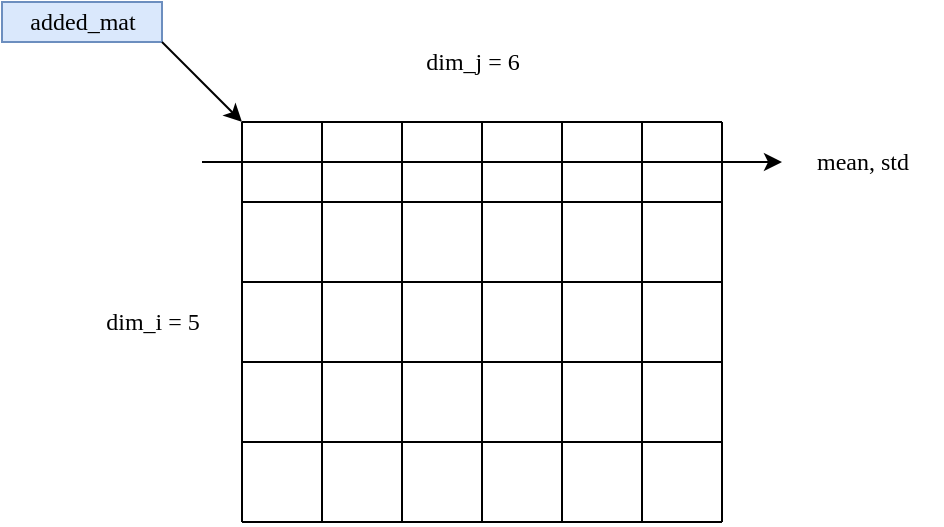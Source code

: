 <mxfile version="14.4.2" type="device"><diagram id="g-XTurczQUrYKAgMO5pv" name="第 1 页"><mxGraphModel dx="618" dy="450" grid="1" gridSize="10" guides="1" tooltips="1" connect="1" arrows="1" fold="1" page="1" pageScale="1" pageWidth="827" pageHeight="1169" math="0" shadow="0"><root><mxCell id="0"/><mxCell id="1" parent="0"/><mxCell id="mkv9hJmvSp_MTwzGPuL5-4" value="" style="endArrow=none;html=1;fontFamily=Verdana;" edge="1" parent="1"><mxGeometry width="50" height="50" relative="1" as="geometry"><mxPoint x="200" y="320" as="sourcePoint"/><mxPoint x="440" y="320" as="targetPoint"/></mxGeometry></mxCell><mxCell id="mkv9hJmvSp_MTwzGPuL5-5" value="" style="endArrow=none;html=1;fontFamily=Verdana;" edge="1" parent="1"><mxGeometry width="50" height="50" relative="1" as="geometry"><mxPoint x="200" y="360" as="sourcePoint"/><mxPoint x="440" y="360" as="targetPoint"/></mxGeometry></mxCell><mxCell id="mkv9hJmvSp_MTwzGPuL5-6" value="" style="endArrow=none;html=1;fontFamily=Verdana;" edge="1" parent="1"><mxGeometry width="50" height="50" relative="1" as="geometry"><mxPoint x="200" y="400" as="sourcePoint"/><mxPoint x="440" y="400" as="targetPoint"/></mxGeometry></mxCell><mxCell id="mkv9hJmvSp_MTwzGPuL5-7" value="" style="endArrow=none;html=1;fontFamily=Verdana;" edge="1" parent="1"><mxGeometry width="50" height="50" relative="1" as="geometry"><mxPoint x="200" y="440" as="sourcePoint"/><mxPoint x="440" y="440" as="targetPoint"/></mxGeometry></mxCell><mxCell id="mkv9hJmvSp_MTwzGPuL5-8" value="" style="endArrow=none;html=1;fontFamily=Verdana;" edge="1" parent="1"><mxGeometry width="50" height="50" relative="1" as="geometry"><mxPoint x="200" y="480" as="sourcePoint"/><mxPoint x="440" y="480" as="targetPoint"/></mxGeometry></mxCell><mxCell id="mkv9hJmvSp_MTwzGPuL5-9" value="" style="endArrow=none;html=1;fontFamily=Verdana;" edge="1" parent="1"><mxGeometry width="50" height="50" relative="1" as="geometry"><mxPoint x="200" y="520" as="sourcePoint"/><mxPoint x="440" y="520" as="targetPoint"/></mxGeometry></mxCell><mxCell id="mkv9hJmvSp_MTwzGPuL5-10" value="" style="endArrow=none;html=1;fontFamily=Verdana;" edge="1" parent="1"><mxGeometry width="50" height="50" relative="1" as="geometry"><mxPoint x="200" y="320" as="sourcePoint"/><mxPoint x="200" y="520" as="targetPoint"/></mxGeometry></mxCell><mxCell id="mkv9hJmvSp_MTwzGPuL5-11" value="" style="endArrow=none;html=1;fontFamily=Verdana;" edge="1" parent="1"><mxGeometry width="50" height="50" relative="1" as="geometry"><mxPoint x="440" y="320" as="sourcePoint"/><mxPoint x="440" y="520" as="targetPoint"/></mxGeometry></mxCell><mxCell id="mkv9hJmvSp_MTwzGPuL5-12" value="" style="endArrow=none;html=1;fontFamily=Verdana;" edge="1" parent="1"><mxGeometry width="50" height="50" relative="1" as="geometry"><mxPoint x="240" y="320" as="sourcePoint"/><mxPoint x="240" y="520" as="targetPoint"/></mxGeometry></mxCell><mxCell id="mkv9hJmvSp_MTwzGPuL5-13" value="" style="endArrow=none;html=1;fontFamily=Verdana;" edge="1" parent="1"><mxGeometry width="50" height="50" relative="1" as="geometry"><mxPoint x="280" y="320" as="sourcePoint"/><mxPoint x="280" y="520" as="targetPoint"/></mxGeometry></mxCell><mxCell id="mkv9hJmvSp_MTwzGPuL5-14" value="" style="endArrow=none;html=1;fontFamily=Verdana;" edge="1" parent="1"><mxGeometry width="50" height="50" relative="1" as="geometry"><mxPoint x="320" y="320" as="sourcePoint"/><mxPoint x="320" y="520" as="targetPoint"/></mxGeometry></mxCell><mxCell id="mkv9hJmvSp_MTwzGPuL5-15" value="dim_i = 5" style="text;html=1;align=center;verticalAlign=middle;resizable=0;points=[];autosize=1;fontFamily=Verdana;" vertex="1" parent="1"><mxGeometry x="120" y="410" width="70" height="20" as="geometry"/></mxCell><mxCell id="mkv9hJmvSp_MTwzGPuL5-16" value="" style="endArrow=none;html=1;" edge="1" parent="1"><mxGeometry width="50" height="50" relative="1" as="geometry"><mxPoint x="360" y="320" as="sourcePoint"/><mxPoint x="360" y="520" as="targetPoint"/></mxGeometry></mxCell><mxCell id="mkv9hJmvSp_MTwzGPuL5-17" value="" style="endArrow=none;html=1;" edge="1" parent="1"><mxGeometry width="50" height="50" relative="1" as="geometry"><mxPoint x="400" y="320" as="sourcePoint"/><mxPoint x="400" y="520" as="targetPoint"/></mxGeometry></mxCell><mxCell id="mkv9hJmvSp_MTwzGPuL5-18" value="dim_j = 6" style="text;html=1;align=center;verticalAlign=middle;resizable=0;points=[];autosize=1;fontFamily=Verdana;" vertex="1" parent="1"><mxGeometry x="275" y="280" width="80" height="20" as="geometry"/></mxCell><mxCell id="mkv9hJmvSp_MTwzGPuL5-19" value="" style="endArrow=classic;html=1;fontFamily=Verdana;" edge="1" parent="1"><mxGeometry width="50" height="50" relative="1" as="geometry"><mxPoint x="180" y="340" as="sourcePoint"/><mxPoint x="470" y="340" as="targetPoint"/></mxGeometry></mxCell><mxCell id="mkv9hJmvSp_MTwzGPuL5-20" value="mean, std" style="text;html=1;align=center;verticalAlign=middle;resizable=0;points=[];autosize=1;fontFamily=Verdana;" vertex="1" parent="1"><mxGeometry x="470" y="330" width="80" height="20" as="geometry"/></mxCell><mxCell id="mkv9hJmvSp_MTwzGPuL5-21" value="added_mat" style="text;html=1;align=center;verticalAlign=middle;resizable=0;points=[];autosize=1;fontFamily=Verdana;fillColor=#dae8fc;strokeColor=#6c8ebf;" vertex="1" parent="1"><mxGeometry x="80" y="260" width="80" height="20" as="geometry"/></mxCell><mxCell id="mkv9hJmvSp_MTwzGPuL5-22" value="" style="endArrow=classic;html=1;fontFamily=Verdana;exitX=1;exitY=1;exitDx=0;exitDy=0;exitPerimeter=0;" edge="1" parent="1" source="mkv9hJmvSp_MTwzGPuL5-21"><mxGeometry width="50" height="50" relative="1" as="geometry"><mxPoint x="330" y="400" as="sourcePoint"/><mxPoint x="200" y="320" as="targetPoint"/></mxGeometry></mxCell></root></mxGraphModel></diagram></mxfile>